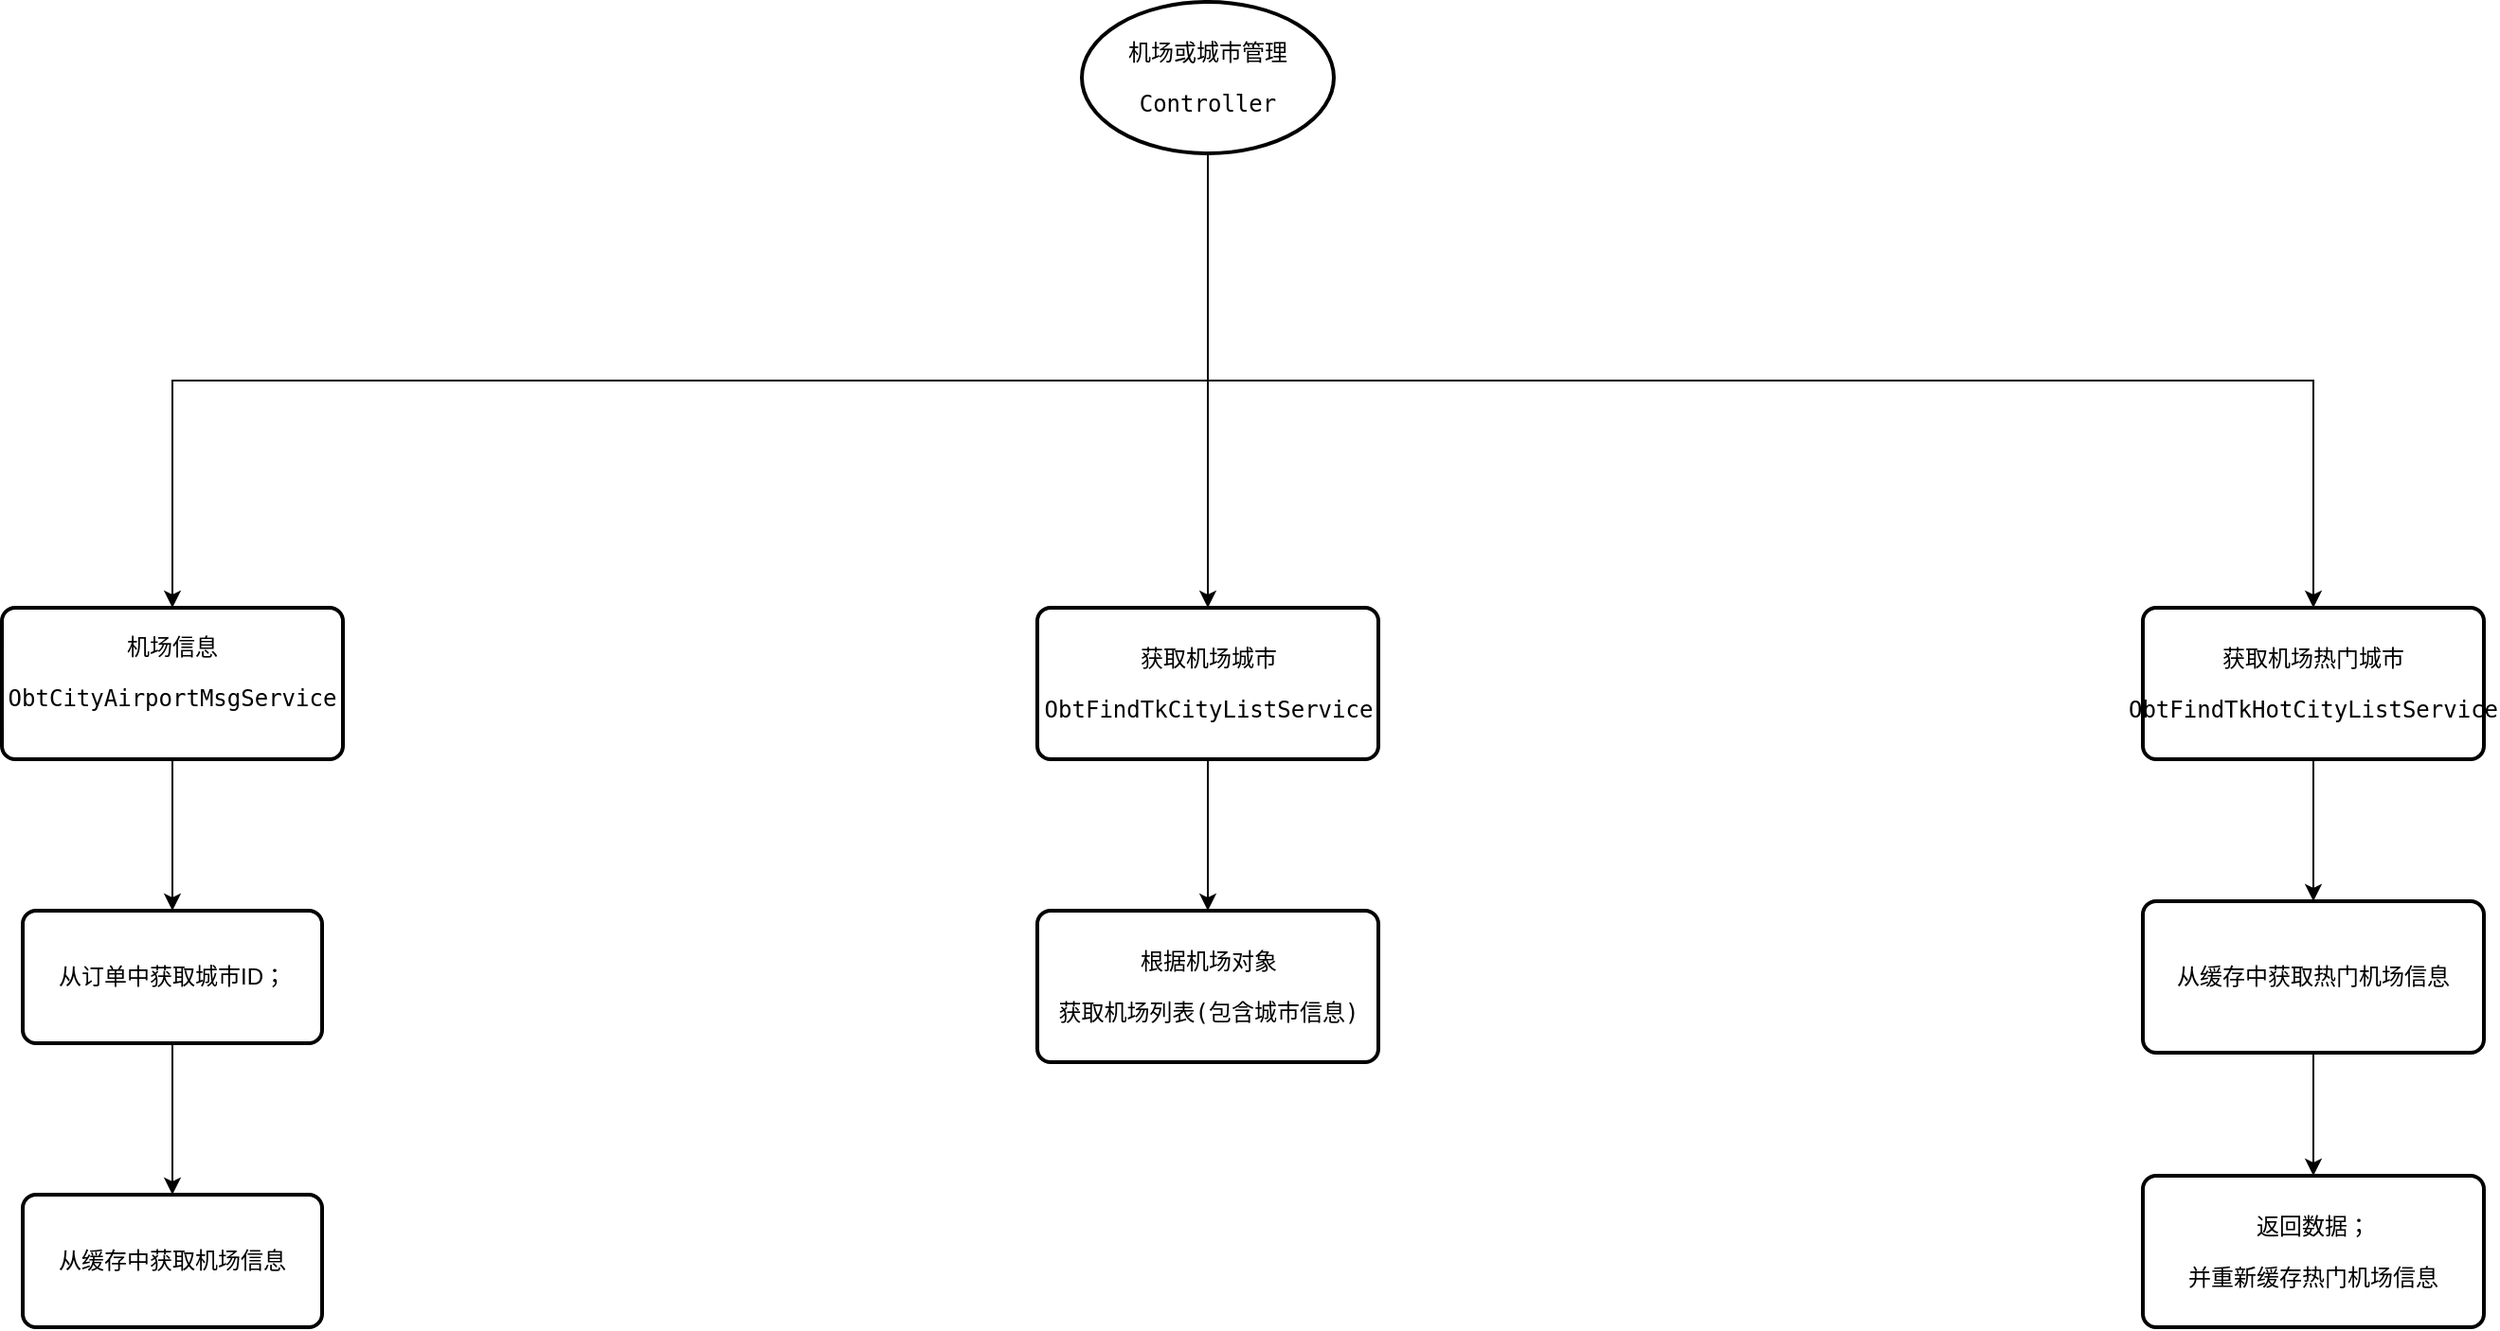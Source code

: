 <mxfile version="10.6.0" type="device"><diagram id="hXFSXzA6RKtnWIsmo4jJ" name="Page-1"><mxGraphModel dx="1471" dy="716" grid="1" gridSize="10" guides="1" tooltips="1" connect="1" arrows="1" fold="1" page="1" pageScale="1" pageWidth="3300" pageHeight="4681" math="0" shadow="0"><root><mxCell id="0"/><mxCell id="1" parent="0"/><mxCell id="Lzct4sH-tmzDm4wQbeM4-8" style="edgeStyle=orthogonalEdgeStyle;rounded=0;orthogonalLoop=1;jettySize=auto;html=1;exitX=0.5;exitY=1;exitDx=0;exitDy=0;exitPerimeter=0;" parent="1" source="Lzct4sH-tmzDm4wQbeM4-1" target="Lzct4sH-tmzDm4wQbeM4-3" edge="1"><mxGeometry relative="1" as="geometry"/></mxCell><mxCell id="Lzct4sH-tmzDm4wQbeM4-9" style="edgeStyle=orthogonalEdgeStyle;rounded=0;orthogonalLoop=1;jettySize=auto;html=1;exitX=0.5;exitY=1;exitDx=0;exitDy=0;exitPerimeter=0;" parent="1" source="Lzct4sH-tmzDm4wQbeM4-1" target="Lzct4sH-tmzDm4wQbeM4-2" edge="1"><mxGeometry relative="1" as="geometry"/></mxCell><mxCell id="Lzct4sH-tmzDm4wQbeM4-10" style="edgeStyle=orthogonalEdgeStyle;rounded=0;orthogonalLoop=1;jettySize=auto;html=1;exitX=0.5;exitY=1;exitDx=0;exitDy=0;exitPerimeter=0;" parent="1" source="Lzct4sH-tmzDm4wQbeM4-1" target="Lzct4sH-tmzDm4wQbeM4-4" edge="1"><mxGeometry relative="1" as="geometry"/></mxCell><mxCell id="Lzct4sH-tmzDm4wQbeM4-1" value="&lt;pre&gt;机场或城市管理&lt;/pre&gt;&lt;pre&gt;&lt;span&gt;Controller&lt;/span&gt;&lt;/pre&gt;" style="strokeWidth=2;html=1;shape=mxgraph.flowchart.start_1;whiteSpace=wrap;" parent="1" vertex="1"><mxGeometry x="1590" y="40" width="133" height="80" as="geometry"/></mxCell><mxCell id="Lzct4sH-tmzDm4wQbeM4-12" value="" style="edgeStyle=orthogonalEdgeStyle;rounded=0;orthogonalLoop=1;jettySize=auto;html=1;" parent="1" source="Lzct4sH-tmzDm4wQbeM4-2" target="Lzct4sH-tmzDm4wQbeM4-11" edge="1"><mxGeometry relative="1" as="geometry"/></mxCell><mxCell id="Lzct4sH-tmzDm4wQbeM4-2" value="机场信息&lt;br&gt;&lt;pre&gt;ObtCityAirportMsgService&lt;/pre&gt;" style="rounded=1;whiteSpace=wrap;html=1;absoluteArcSize=1;arcSize=14;strokeWidth=2;" parent="1" vertex="1"><mxGeometry x="1020" y="360" width="180" height="80" as="geometry"/></mxCell><mxCell id="Lzct4sH-tmzDm4wQbeM4-14" value="" style="edgeStyle=orthogonalEdgeStyle;rounded=0;orthogonalLoop=1;jettySize=auto;html=1;" parent="1" source="Lzct4sH-tmzDm4wQbeM4-11" target="Lzct4sH-tmzDm4wQbeM4-13" edge="1"><mxGeometry relative="1" as="geometry"/></mxCell><mxCell id="Lzct4sH-tmzDm4wQbeM4-11" value="从订单中获取城市ID；&lt;br&gt;" style="rounded=1;whiteSpace=wrap;html=1;absoluteArcSize=1;arcSize=14;strokeWidth=2;" parent="1" vertex="1"><mxGeometry x="1031" y="520" width="158" height="70" as="geometry"/></mxCell><mxCell id="Lzct4sH-tmzDm4wQbeM4-13" value="从缓存中获取机场信息" style="rounded=1;whiteSpace=wrap;html=1;absoluteArcSize=1;arcSize=14;strokeWidth=2;" parent="1" vertex="1"><mxGeometry x="1031" y="670" width="158" height="70" as="geometry"/></mxCell><mxCell id="Lzct4sH-tmzDm4wQbeM4-23" value="" style="edgeStyle=orthogonalEdgeStyle;rounded=0;orthogonalLoop=1;jettySize=auto;html=1;" parent="1" source="Lzct4sH-tmzDm4wQbeM4-3" target="Lzct4sH-tmzDm4wQbeM4-22" edge="1"><mxGeometry relative="1" as="geometry"/></mxCell><mxCell id="Lzct4sH-tmzDm4wQbeM4-3" value="&lt;pre&gt;&lt;span&gt;获取机场城市&lt;/span&gt;&lt;/pre&gt;&lt;pre&gt;&lt;pre&gt;ObtFindTkCityListService&lt;/pre&gt;&lt;/pre&gt;" style="rounded=1;whiteSpace=wrap;html=1;absoluteArcSize=1;arcSize=14;strokeWidth=2;" parent="1" vertex="1"><mxGeometry x="1566.5" y="360" width="180" height="80" as="geometry"/></mxCell><mxCell id="Lzct4sH-tmzDm4wQbeM4-22" value="&lt;pre&gt;&lt;pre&gt;&lt;span&gt;根据机场对象&lt;/span&gt;&lt;/pre&gt;&lt;pre&gt;&lt;span&gt;获取机场列表&lt;/span&gt;&lt;span&gt;(&lt;/span&gt;&lt;span&gt;包含城市信息&lt;/span&gt;&lt;span&gt;)&lt;/span&gt;&lt;/pre&gt;&lt;/pre&gt;" style="rounded=1;whiteSpace=wrap;html=1;absoluteArcSize=1;arcSize=14;strokeWidth=2;" parent="1" vertex="1"><mxGeometry x="1566.5" y="520" width="180" height="80" as="geometry"/></mxCell><mxCell id="Lzct4sH-tmzDm4wQbeM4-18" value="" style="edgeStyle=orthogonalEdgeStyle;rounded=0;orthogonalLoop=1;jettySize=auto;html=1;" parent="1" source="Lzct4sH-tmzDm4wQbeM4-15" target="Lzct4sH-tmzDm4wQbeM4-17" edge="1"><mxGeometry relative="1" as="geometry"/></mxCell><mxCell id="Lzct4sH-tmzDm4wQbeM4-15" value="&lt;pre&gt;从缓存中获取热门机场信息&lt;/pre&gt;" style="rounded=1;whiteSpace=wrap;html=1;absoluteArcSize=1;arcSize=14;strokeWidth=2;" parent="1" vertex="1"><mxGeometry x="2150" y="515" width="180" height="80" as="geometry"/></mxCell><mxCell id="Lzct4sH-tmzDm4wQbeM4-17" value="&lt;pre&gt;返回数据；&lt;/pre&gt;&lt;pre&gt;并重新缓存热门机场信息&lt;/pre&gt;" style="rounded=1;whiteSpace=wrap;html=1;absoluteArcSize=1;arcSize=14;strokeWidth=2;" parent="1" vertex="1"><mxGeometry x="2150" y="660" width="180" height="80" as="geometry"/></mxCell><mxCell id="Lzct4sH-tmzDm4wQbeM4-21" style="edgeStyle=orthogonalEdgeStyle;rounded=0;orthogonalLoop=1;jettySize=auto;html=1;" parent="1" source="Lzct4sH-tmzDm4wQbeM4-4" target="Lzct4sH-tmzDm4wQbeM4-15" edge="1"><mxGeometry relative="1" as="geometry"/></mxCell><mxCell id="Lzct4sH-tmzDm4wQbeM4-4" value="&lt;pre&gt;&lt;span&gt;获取机场热门城市&lt;/span&gt;&lt;/pre&gt;&lt;pre&gt;&lt;pre&gt;ObtFindTkHotCityListService&lt;/pre&gt;&lt;/pre&gt;" style="rounded=1;whiteSpace=wrap;html=1;absoluteArcSize=1;arcSize=14;strokeWidth=2;" parent="1" vertex="1"><mxGeometry x="2150" y="360" width="180" height="80" as="geometry"/></mxCell></root></mxGraphModel></diagram></mxfile>